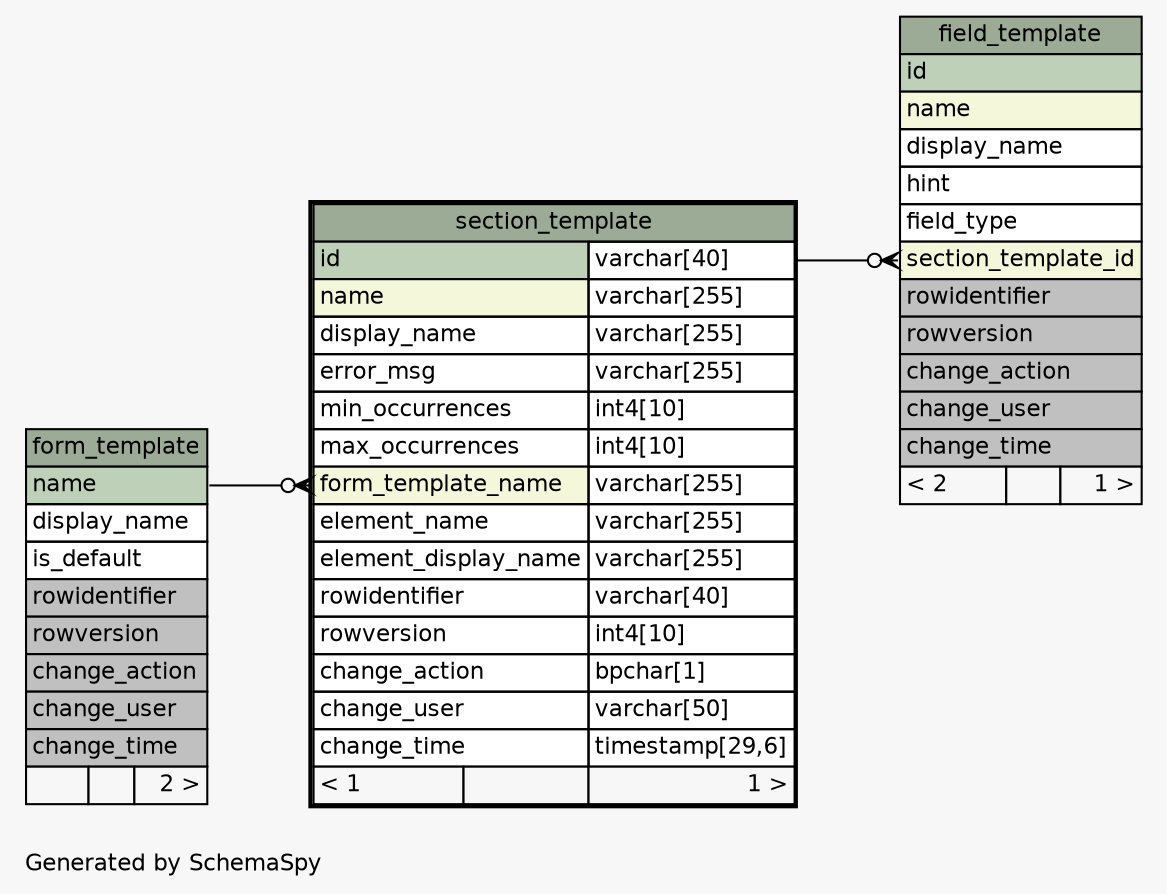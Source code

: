 // dot 2.36.0 on Windows 7 6.1
// SchemaSpy rev 590
digraph "oneDegreeRelationshipsDiagram" {
  graph [
    rankdir="RL"
    bgcolor="#f7f7f7"
    label="\nGenerated by SchemaSpy"
    labeljust="l"
    nodesep="0.18"
    ranksep="0.46"
    fontname="Helvetica"
    fontsize="11"
  ];
  node [
    fontname="Helvetica"
    fontsize="11"
    shape="plaintext"
  ];
  edge [
    arrowsize="0.8"
  ];
  "field_template":"section_template_id":w -> "section_template":"id.type":e [arrowhead=none dir=back arrowtail=crowodot];
  "section_template":"form_template_name":w -> "form_template":"name":e [arrowhead=none dir=back arrowtail=crowodot];
  "field_template" [
    label=<
    <TABLE BORDER="0" CELLBORDER="1" CELLSPACING="0" BGCOLOR="#ffffff">
      <TR><TD COLSPAN="3" BGCOLOR="#9bab96" ALIGN="CENTER">field_template</TD></TR>
      <TR><TD PORT="id" COLSPAN="3" BGCOLOR="#bed1b8" ALIGN="LEFT">id</TD></TR>
      <TR><TD PORT="name" COLSPAN="3" BGCOLOR="#f4f7da" ALIGN="LEFT">name</TD></TR>
      <TR><TD PORT="display_name" COLSPAN="3" ALIGN="LEFT">display_name</TD></TR>
      <TR><TD PORT="hint" COLSPAN="3" ALIGN="LEFT">hint</TD></TR>
      <TR><TD PORT="field_type" COLSPAN="3" ALIGN="LEFT">field_type</TD></TR>
      <TR><TD PORT="section_template_id" COLSPAN="3" BGCOLOR="#f4f7da" ALIGN="LEFT">section_template_id</TD></TR>
      <TR><TD PORT="rowidentifier" COLSPAN="3" BGCOLOR="#c0c0c0" ALIGN="LEFT">rowidentifier</TD></TR>
      <TR><TD PORT="rowversion" COLSPAN="3" BGCOLOR="#c0c0c0" ALIGN="LEFT">rowversion</TD></TR>
      <TR><TD PORT="change_action" COLSPAN="3" BGCOLOR="#c0c0c0" ALIGN="LEFT">change_action</TD></TR>
      <TR><TD PORT="change_user" COLSPAN="3" BGCOLOR="#c0c0c0" ALIGN="LEFT">change_user</TD></TR>
      <TR><TD PORT="change_time" COLSPAN="3" BGCOLOR="#c0c0c0" ALIGN="LEFT">change_time</TD></TR>
      <TR><TD ALIGN="LEFT" BGCOLOR="#f7f7f7">&lt; 2</TD><TD ALIGN="RIGHT" BGCOLOR="#f7f7f7">  </TD><TD ALIGN="RIGHT" BGCOLOR="#f7f7f7">1 &gt;</TD></TR>
    </TABLE>>
    URL="field_template.html"
    tooltip="field_template"
  ];
  "form_template" [
    label=<
    <TABLE BORDER="0" CELLBORDER="1" CELLSPACING="0" BGCOLOR="#ffffff">
      <TR><TD COLSPAN="3" BGCOLOR="#9bab96" ALIGN="CENTER">form_template</TD></TR>
      <TR><TD PORT="name" COLSPAN="3" BGCOLOR="#bed1b8" ALIGN="LEFT">name</TD></TR>
      <TR><TD PORT="display_name" COLSPAN="3" ALIGN="LEFT">display_name</TD></TR>
      <TR><TD PORT="is_default" COLSPAN="3" ALIGN="LEFT">is_default</TD></TR>
      <TR><TD PORT="rowidentifier" COLSPAN="3" BGCOLOR="#c0c0c0" ALIGN="LEFT">rowidentifier</TD></TR>
      <TR><TD PORT="rowversion" COLSPAN="3" BGCOLOR="#c0c0c0" ALIGN="LEFT">rowversion</TD></TR>
      <TR><TD PORT="change_action" COLSPAN="3" BGCOLOR="#c0c0c0" ALIGN="LEFT">change_action</TD></TR>
      <TR><TD PORT="change_user" COLSPAN="3" BGCOLOR="#c0c0c0" ALIGN="LEFT">change_user</TD></TR>
      <TR><TD PORT="change_time" COLSPAN="3" BGCOLOR="#c0c0c0" ALIGN="LEFT">change_time</TD></TR>
      <TR><TD ALIGN="LEFT" BGCOLOR="#f7f7f7">  </TD><TD ALIGN="RIGHT" BGCOLOR="#f7f7f7">  </TD><TD ALIGN="RIGHT" BGCOLOR="#f7f7f7">2 &gt;</TD></TR>
    </TABLE>>
    URL="form_template.html"
    tooltip="form_template"
  ];
  "section_template" [
    label=<
    <TABLE BORDER="2" CELLBORDER="1" CELLSPACING="0" BGCOLOR="#ffffff">
      <TR><TD COLSPAN="3" BGCOLOR="#9bab96" ALIGN="CENTER">section_template</TD></TR>
      <TR><TD PORT="id" COLSPAN="2" BGCOLOR="#bed1b8" ALIGN="LEFT">id</TD><TD PORT="id.type" ALIGN="LEFT">varchar[40]</TD></TR>
      <TR><TD PORT="name" COLSPAN="2" BGCOLOR="#f4f7da" ALIGN="LEFT">name</TD><TD PORT="name.type" ALIGN="LEFT">varchar[255]</TD></TR>
      <TR><TD PORT="display_name" COLSPAN="2" ALIGN="LEFT">display_name</TD><TD PORT="display_name.type" ALIGN="LEFT">varchar[255]</TD></TR>
      <TR><TD PORT="error_msg" COLSPAN="2" ALIGN="LEFT">error_msg</TD><TD PORT="error_msg.type" ALIGN="LEFT">varchar[255]</TD></TR>
      <TR><TD PORT="min_occurrences" COLSPAN="2" ALIGN="LEFT">min_occurrences</TD><TD PORT="min_occurrences.type" ALIGN="LEFT">int4[10]</TD></TR>
      <TR><TD PORT="max_occurrences" COLSPAN="2" ALIGN="LEFT">max_occurrences</TD><TD PORT="max_occurrences.type" ALIGN="LEFT">int4[10]</TD></TR>
      <TR><TD PORT="form_template_name" COLSPAN="2" BGCOLOR="#f4f7da" ALIGN="LEFT">form_template_name</TD><TD PORT="form_template_name.type" ALIGN="LEFT">varchar[255]</TD></TR>
      <TR><TD PORT="element_name" COLSPAN="2" ALIGN="LEFT">element_name</TD><TD PORT="element_name.type" ALIGN="LEFT">varchar[255]</TD></TR>
      <TR><TD PORT="element_display_name" COLSPAN="2" ALIGN="LEFT">element_display_name</TD><TD PORT="element_display_name.type" ALIGN="LEFT">varchar[255]</TD></TR>
      <TR><TD PORT="rowidentifier" COLSPAN="2" ALIGN="LEFT">rowidentifier</TD><TD PORT="rowidentifier.type" ALIGN="LEFT">varchar[40]</TD></TR>
      <TR><TD PORT="rowversion" COLSPAN="2" ALIGN="LEFT">rowversion</TD><TD PORT="rowversion.type" ALIGN="LEFT">int4[10]</TD></TR>
      <TR><TD PORT="change_action" COLSPAN="2" ALIGN="LEFT">change_action</TD><TD PORT="change_action.type" ALIGN="LEFT">bpchar[1]</TD></TR>
      <TR><TD PORT="change_user" COLSPAN="2" ALIGN="LEFT">change_user</TD><TD PORT="change_user.type" ALIGN="LEFT">varchar[50]</TD></TR>
      <TR><TD PORT="change_time" COLSPAN="2" ALIGN="LEFT">change_time</TD><TD PORT="change_time.type" ALIGN="LEFT">timestamp[29,6]</TD></TR>
      <TR><TD ALIGN="LEFT" BGCOLOR="#f7f7f7">&lt; 1</TD><TD ALIGN="RIGHT" BGCOLOR="#f7f7f7">  </TD><TD ALIGN="RIGHT" BGCOLOR="#f7f7f7">1 &gt;</TD></TR>
    </TABLE>>
    URL="section_template.html"
    tooltip="section_template"
  ];
}
